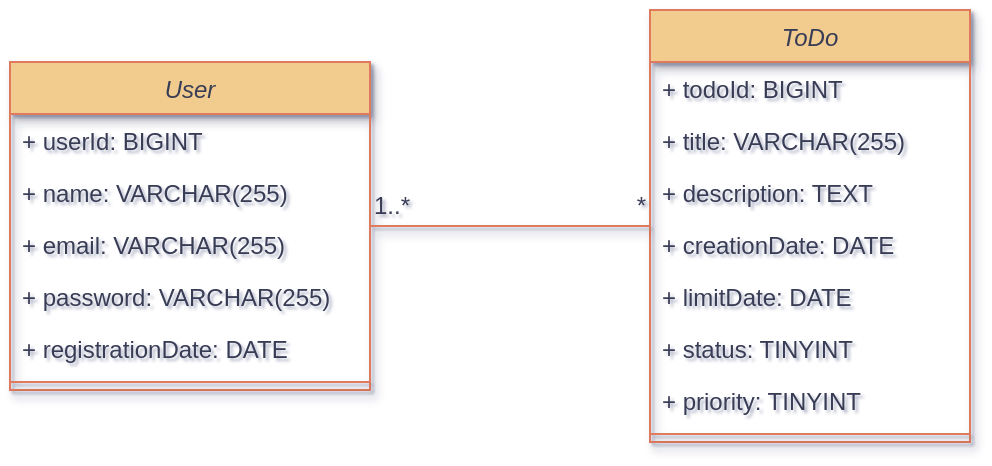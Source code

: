 <mxfile version="24.2.3" type="github">
  <diagram id="C5RBs43oDa-KdzZeNtuy" name="Page-1">
    <mxGraphModel dx="1436" dy="792" grid="0" gridSize="10" guides="1" tooltips="1" connect="1" arrows="1" fold="1" page="0" pageScale="1" pageWidth="1169" pageHeight="827" background="none" math="0" shadow="1">
      <root>
        <mxCell id="WIyWlLk6GJQsqaUBKTNV-0" />
        <mxCell id="WIyWlLk6GJQsqaUBKTNV-1" parent="WIyWlLk6GJQsqaUBKTNV-0" />
        <mxCell id="zkfFHV4jXpPFQw0GAbJ--0" value="User" style="swimlane;fontStyle=2;align=center;verticalAlign=top;childLayout=stackLayout;horizontal=1;startSize=26;horizontalStack=0;resizeParent=1;resizeLast=0;collapsible=1;marginBottom=0;rounded=0;shadow=1;strokeWidth=1;labelBackgroundColor=none;fillColor=#F2CC8F;strokeColor=#E07A5F;fontColor=#393C56;" parent="WIyWlLk6GJQsqaUBKTNV-1" vertex="1">
          <mxGeometry x="200" y="133" width="180" height="164" as="geometry">
            <mxRectangle x="230" y="140" width="160" height="26" as="alternateBounds" />
          </mxGeometry>
        </mxCell>
        <mxCell id="zkfFHV4jXpPFQw0GAbJ--1" value="+ userId: BIGINT" style="text;align=left;verticalAlign=top;spacingLeft=4;spacingRight=4;overflow=hidden;rotatable=0;points=[[0,0.5],[1,0.5]];portConstraint=eastwest;labelBackgroundColor=none;fontColor=#393C56;shadow=1;" parent="zkfFHV4jXpPFQw0GAbJ--0" vertex="1">
          <mxGeometry y="26" width="180" height="26" as="geometry" />
        </mxCell>
        <mxCell id="zkfFHV4jXpPFQw0GAbJ--2" value="+ name: VARCHAR(255)" style="text;align=left;verticalAlign=top;spacingLeft=4;spacingRight=4;overflow=hidden;rotatable=0;points=[[0,0.5],[1,0.5]];portConstraint=eastwest;rounded=0;shadow=1;html=0;labelBackgroundColor=none;fontColor=#393C56;" parent="zkfFHV4jXpPFQw0GAbJ--0" vertex="1">
          <mxGeometry y="52" width="180" height="26" as="geometry" />
        </mxCell>
        <mxCell id="SqnJPNIWYzNJ_H6MwXNB-7" value="+ email: VARCHAR(255)" style="text;align=left;verticalAlign=top;spacingLeft=4;spacingRight=4;overflow=hidden;rotatable=0;points=[[0,0.5],[1,0.5]];portConstraint=eastwest;rounded=0;shadow=1;html=0;labelBackgroundColor=none;fontColor=#393C56;" vertex="1" parent="zkfFHV4jXpPFQw0GAbJ--0">
          <mxGeometry y="78" width="180" height="26" as="geometry" />
        </mxCell>
        <mxCell id="zkfFHV4jXpPFQw0GAbJ--3" value="+ password: VARCHAR(255)" style="text;align=left;verticalAlign=top;spacingLeft=4;spacingRight=4;overflow=hidden;rotatable=0;points=[[0,0.5],[1,0.5]];portConstraint=eastwest;rounded=0;shadow=1;html=0;labelBackgroundColor=none;fontColor=#393C56;" parent="zkfFHV4jXpPFQw0GAbJ--0" vertex="1">
          <mxGeometry y="104" width="180" height="26" as="geometry" />
        </mxCell>
        <mxCell id="SqnJPNIWYzNJ_H6MwXNB-8" value="+ registrationDate: DATE" style="text;align=left;verticalAlign=top;spacingLeft=4;spacingRight=4;overflow=hidden;rotatable=0;points=[[0,0.5],[1,0.5]];portConstraint=eastwest;rounded=0;shadow=1;html=0;labelBackgroundColor=none;fontColor=#393C56;" vertex="1" parent="zkfFHV4jXpPFQw0GAbJ--0">
          <mxGeometry y="130" width="180" height="26" as="geometry" />
        </mxCell>
        <mxCell id="zkfFHV4jXpPFQw0GAbJ--4" value="" style="line;html=1;strokeWidth=1;align=left;verticalAlign=middle;spacingTop=-1;spacingLeft=3;spacingRight=3;rotatable=0;labelPosition=right;points=[];portConstraint=eastwest;labelBackgroundColor=none;fillColor=#F2CC8F;strokeColor=#E07A5F;fontColor=#393C56;shadow=1;" parent="zkfFHV4jXpPFQw0GAbJ--0" vertex="1">
          <mxGeometry y="156" width="180" height="8" as="geometry" />
        </mxCell>
        <mxCell id="SqnJPNIWYzNJ_H6MwXNB-0" value="ToDo" style="swimlane;fontStyle=2;align=center;verticalAlign=top;childLayout=stackLayout;horizontal=1;startSize=26;horizontalStack=0;resizeParent=1;resizeLast=0;collapsible=1;marginBottom=0;rounded=0;shadow=1;strokeWidth=1;labelBackgroundColor=none;fillColor=#F2CC8F;strokeColor=#E07A5F;fontColor=#393C56;" vertex="1" parent="WIyWlLk6GJQsqaUBKTNV-1">
          <mxGeometry x="520" y="107" width="160" height="216" as="geometry">
            <mxRectangle x="230" y="140" width="160" height="26" as="alternateBounds" />
          </mxGeometry>
        </mxCell>
        <mxCell id="SqnJPNIWYzNJ_H6MwXNB-1" value="+ todoId: BIGINT" style="text;align=left;verticalAlign=top;spacingLeft=4;spacingRight=4;overflow=hidden;rotatable=0;points=[[0,0.5],[1,0.5]];portConstraint=eastwest;labelBackgroundColor=none;fontColor=#393C56;shadow=1;" vertex="1" parent="SqnJPNIWYzNJ_H6MwXNB-0">
          <mxGeometry y="26" width="160" height="26" as="geometry" />
        </mxCell>
        <mxCell id="SqnJPNIWYzNJ_H6MwXNB-2" value="+ title: VARCHAR(255)" style="text;align=left;verticalAlign=top;spacingLeft=4;spacingRight=4;overflow=hidden;rotatable=0;points=[[0,0.5],[1,0.5]];portConstraint=eastwest;rounded=0;shadow=1;html=0;labelBackgroundColor=none;fontColor=#393C56;" vertex="1" parent="SqnJPNIWYzNJ_H6MwXNB-0">
          <mxGeometry y="52" width="160" height="26" as="geometry" />
        </mxCell>
        <mxCell id="SqnJPNIWYzNJ_H6MwXNB-3" value="+ description: TEXT" style="text;align=left;verticalAlign=top;spacingLeft=4;spacingRight=4;overflow=hidden;rotatable=0;points=[[0,0.5],[1,0.5]];portConstraint=eastwest;rounded=0;shadow=1;html=0;labelBackgroundColor=none;fontColor=#393C56;" vertex="1" parent="SqnJPNIWYzNJ_H6MwXNB-0">
          <mxGeometry y="78" width="160" height="26" as="geometry" />
        </mxCell>
        <mxCell id="SqnJPNIWYzNJ_H6MwXNB-9" value="+ creationDate: DATE" style="text;align=left;verticalAlign=top;spacingLeft=4;spacingRight=4;overflow=hidden;rotatable=0;points=[[0,0.5],[1,0.5]];portConstraint=eastwest;rounded=0;shadow=1;html=0;labelBackgroundColor=none;fontColor=#393C56;" vertex="1" parent="SqnJPNIWYzNJ_H6MwXNB-0">
          <mxGeometry y="104" width="160" height="26" as="geometry" />
        </mxCell>
        <mxCell id="SqnJPNIWYzNJ_H6MwXNB-10" value="+ limitDate: DATE" style="text;align=left;verticalAlign=top;spacingLeft=4;spacingRight=4;overflow=hidden;rotatable=0;points=[[0,0.5],[1,0.5]];portConstraint=eastwest;rounded=0;shadow=1;html=0;labelBackgroundColor=none;fontColor=#393C56;" vertex="1" parent="SqnJPNIWYzNJ_H6MwXNB-0">
          <mxGeometry y="130" width="160" height="26" as="geometry" />
        </mxCell>
        <mxCell id="SqnJPNIWYzNJ_H6MwXNB-11" value="+ status: TINYINT" style="text;align=left;verticalAlign=top;spacingLeft=4;spacingRight=4;overflow=hidden;rotatable=0;points=[[0,0.5],[1,0.5]];portConstraint=eastwest;rounded=0;shadow=1;html=0;labelBackgroundColor=none;fontColor=#393C56;" vertex="1" parent="SqnJPNIWYzNJ_H6MwXNB-0">
          <mxGeometry y="156" width="160" height="26" as="geometry" />
        </mxCell>
        <mxCell id="SqnJPNIWYzNJ_H6MwXNB-12" value="+ priority: TINYINT" style="text;align=left;verticalAlign=top;spacingLeft=4;spacingRight=4;overflow=hidden;rotatable=0;points=[[0,0.5],[1,0.5]];portConstraint=eastwest;rounded=0;shadow=1;html=0;labelBackgroundColor=none;fontColor=#393C56;" vertex="1" parent="SqnJPNIWYzNJ_H6MwXNB-0">
          <mxGeometry y="182" width="160" height="26" as="geometry" />
        </mxCell>
        <mxCell id="SqnJPNIWYzNJ_H6MwXNB-4" value="" style="line;html=1;strokeWidth=1;align=left;verticalAlign=middle;spacingTop=-1;spacingLeft=3;spacingRight=3;rotatable=0;labelPosition=right;points=[];portConstraint=eastwest;labelBackgroundColor=none;fillColor=#F2CC8F;strokeColor=#E07A5F;fontColor=#393C56;shadow=1;" vertex="1" parent="SqnJPNIWYzNJ_H6MwXNB-0">
          <mxGeometry y="208" width="160" height="8" as="geometry" />
        </mxCell>
        <mxCell id="SqnJPNIWYzNJ_H6MwXNB-6" value="" style="endArrow=none;html=1;rounded=0;hachureGap=4;fontFamily=Architects Daughter;fontSource=https%3A%2F%2Ffonts.googleapis.com%2Fcss%3Ffamily%3DArchitects%2BDaughter;curved=0;strokeColor=#E07A5F;labelBackgroundColor=none;fontColor=default;shadow=1;" edge="1" parent="WIyWlLk6GJQsqaUBKTNV-1" source="zkfFHV4jXpPFQw0GAbJ--0" target="SqnJPNIWYzNJ_H6MwXNB-0">
          <mxGeometry width="50" height="50" relative="1" as="geometry">
            <mxPoint x="390" y="380" as="sourcePoint" />
            <mxPoint x="440" y="330" as="targetPoint" />
            <Array as="points" />
          </mxGeometry>
        </mxCell>
        <mxCell id="SqnJPNIWYzNJ_H6MwXNB-13" value="&lt;p align=&quot;left&quot;&gt;1..*&lt;/p&gt;" style="text;html=1;align=left;verticalAlign=middle;whiteSpace=wrap;rounded=0;fontFamily=Helvetica;fontStyle=0;labelBackgroundColor=none;fontColor=#393C56;shadow=1;" vertex="1" parent="WIyWlLk6GJQsqaUBKTNV-1">
          <mxGeometry x="380" y="190" width="20" height="30" as="geometry" />
        </mxCell>
        <mxCell id="SqnJPNIWYzNJ_H6MwXNB-14" value="&lt;div align=&quot;right&quot;&gt;*&lt;/div&gt;" style="text;html=1;align=right;verticalAlign=middle;whiteSpace=wrap;rounded=0;fontFamily=Helvetica;fontStyle=0;labelBackgroundColor=none;fontColor=#393C56;shadow=1;" vertex="1" parent="WIyWlLk6GJQsqaUBKTNV-1">
          <mxGeometry x="500" y="190" width="20" height="30" as="geometry" />
        </mxCell>
      </root>
    </mxGraphModel>
  </diagram>
</mxfile>
